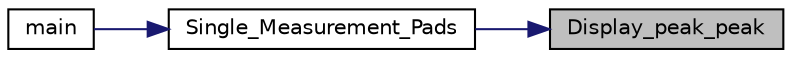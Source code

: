 digraph "Display_peak_peak"
{
 // LATEX_PDF_SIZE
  edge [fontname="Helvetica",fontsize="10",labelfontname="Helvetica",labelfontsize="10"];
  node [fontname="Helvetica",fontsize="10",shape=record];
  rankdir="RL";
  Node1 [label="Display_peak_peak",height=0.2,width=0.4,color="black", fillcolor="grey75", style="filled", fontcolor="black",tooltip="Displays peak peak value from PAD1-PAD3 for debbuging purposes."];
  Node1 -> Node2 [dir="back",color="midnightblue",fontsize="10",style="solid",fontname="Helvetica"];
  Node2 [label="Single_Measurement_Pads",height=0.2,width=0.4,color="black", fillcolor="white", style="filled",URL="$calculations_8c.html#a91e6a19a001aad3ebbbdb9d01e24c9c9",tooltip="Reads one period of samples, calculates the."];
  Node2 -> Node3 [dir="back",color="midnightblue",fontsize="10",style="solid",fontname="Helvetica"];
  Node3 [label="main",height=0.2,width=0.4,color="black", fillcolor="white", style="filled",URL="$main_8c.html#a840291bc02cba5474a4cb46a9b9566fe",tooltip="The application entry point."];
}
